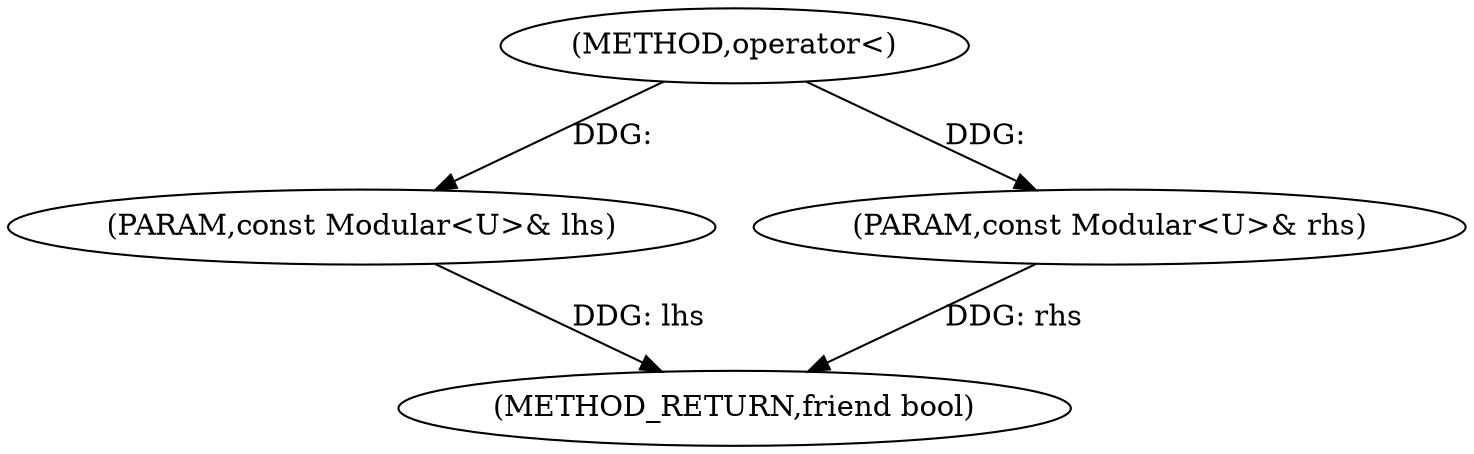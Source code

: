 digraph "operator<" {  
"1000696" [label = "(METHOD,operator<)" ]
"1000700" [label = "(METHOD_RETURN,friend bool)" ]
"1000697" [label = "(PARAM,const Modular<U>& lhs)" ]
"1000698" [label = "(PARAM,const Modular<U>& rhs)" ]
  "1000697" -> "1000700"  [ label = "DDG: lhs"] 
  "1000698" -> "1000700"  [ label = "DDG: rhs"] 
  "1000696" -> "1000697"  [ label = "DDG: "] 
  "1000696" -> "1000698"  [ label = "DDG: "] 
}
